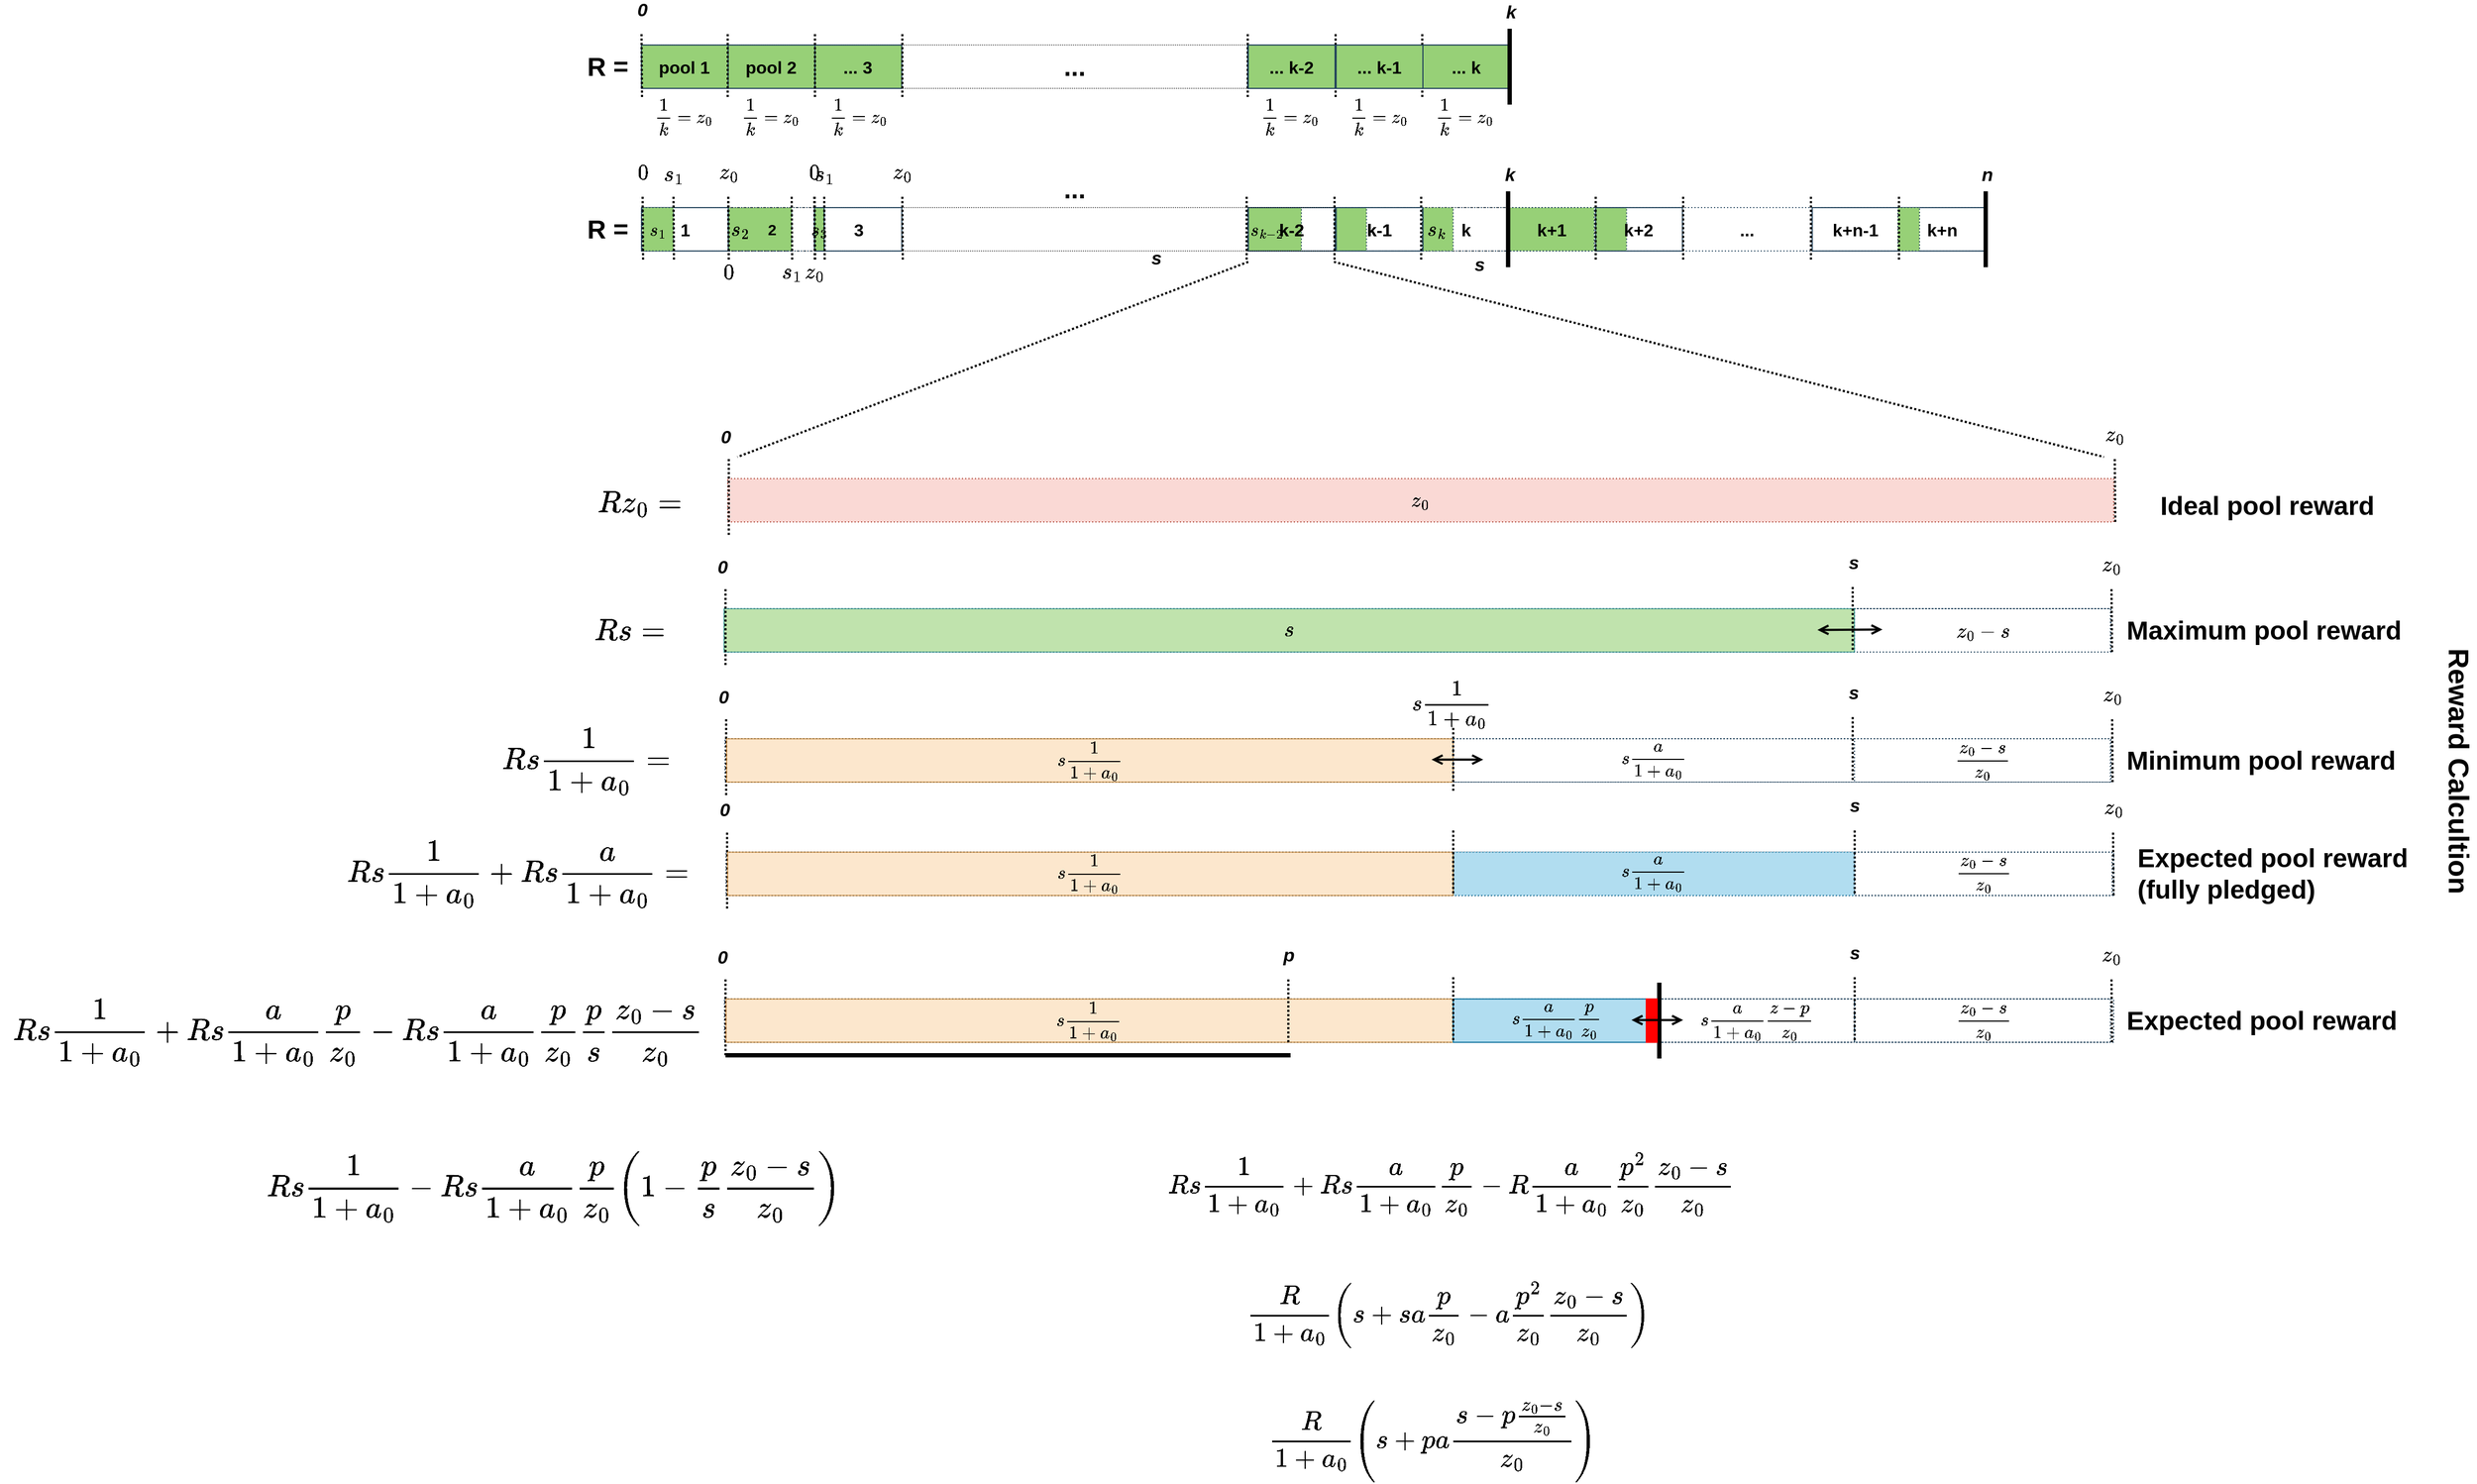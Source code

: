 <mxfile version="14.0.1" type="device"><diagram id="6a731a19-8d31-9384-78a2-239565b7b9f0" name="Page-1"><mxGraphModel dx="2393" dy="-173" grid="1" gridSize="10" guides="1" tooltips="1" connect="1" arrows="1" fold="1" page="1" pageScale="1" pageWidth="1169" pageHeight="827" background="#ffffff" math="1" shadow="0"><root><mxCell id="0"/><mxCell id="1" parent="0"/><mxCell id="kcZ7wKaZ6KkHxs8Y5zYl-2168" value="&lt;span style=&quot;font-size: 16px;&quot;&gt;$$z_0-s$$&lt;/span&gt;" style="rounded=0;whiteSpace=wrap;html=1;strokeColor=#23445d;dashed=1;dashPattern=1 2;fillColor=none;fontSize=16;fontStyle=1" parent="1" vertex="1"><mxGeometry x="541" y="1401.55" width="236.57" height="40" as="geometry"/></mxCell><mxCell id="kcZ7wKaZ6KkHxs8Y5zYl-2172" value="" style="rounded=0;whiteSpace=wrap;html=1;strokeColor=#23445d;dashed=1;dashPattern=1 2;fillColor=none;fontSize=16;fontStyle=1" parent="1" vertex="1"><mxGeometry x="-499.57" y="1626.12" width="1278" height="40" as="geometry"/></mxCell><mxCell id="kcZ7wKaZ6KkHxs8Y5zYl-2189" value="&lt;span style=&quot;font-size: 14px&quot;&gt;$$s\frac{a}{1+a_0}$$&lt;/span&gt;" style="rounded=0;whiteSpace=wrap;html=1;strokeColor=#10739e;dashed=1;dashPattern=1 2;fillColor=#b1ddf0;fontSize=13;fontStyle=1;align=center;" parent="1" vertex="1"><mxGeometry x="171" y="1626.12" width="370" height="40" as="geometry"/></mxCell><mxCell id="kcZ7wKaZ6KkHxs8Y5zYl-2133" value="" style="rounded=0;whiteSpace=wrap;html=1;strokeColor=#23445d;dashed=1;dashPattern=1 2;fillColor=none;fontSize=16;fontStyle=1" parent="1" vertex="1"><mxGeometry x="-501" y="1761.55" width="1278" height="40" as="geometry"/></mxCell><mxCell id="kcZ7wKaZ6KkHxs8Y5zYl-2171" value="$$s\frac{a}{1+a_0}\frac{z-p}{z_0}$$" style="rounded=0;whiteSpace=wrap;html=1;strokeColor=#23445d;dashed=1;dashPattern=1 2;fontSize=14;fontStyle=1;align=center;fillColor=none;" parent="1" vertex="1"><mxGeometry x="361" y="1761.55" width="180" height="40" as="geometry"/></mxCell><mxCell id="kcZ7wKaZ6KkHxs8Y5zYl-2116" value="" style="rounded=0;whiteSpace=wrap;html=1;strokeColor=#23445d;dashed=1;dashPattern=1 2;fillColor=none;fontSize=16;fontStyle=1" parent="1" vertex="1"><mxGeometry x="-501" y="1401.55" width="1278" height="40" as="geometry"/></mxCell><mxCell id="kcZ7wKaZ6KkHxs8Y5zYl-1984" value="$$s_{k-2}$$" style="rounded=0;whiteSpace=wrap;html=1;strokeColor=#23445d;dashed=1;dashPattern=1 2;fontSize=14;fontStyle=1;fillColor=#97D077;align=left;" parent="1" vertex="1"><mxGeometry x="-18.46" y="1031.55" width="49.46" height="40" as="geometry"/></mxCell><mxCell id="kcZ7wKaZ6KkHxs8Y5zYl-1967" value="k-2" style="rounded=0;whiteSpace=wrap;html=1;strokeColor=#23445d;dashed=1;dashPattern=1 2;fillColor=none;fontSize=16;fontStyle=1" parent="1" vertex="1"><mxGeometry x="-18.46" y="1031.55" width="80" height="40" as="geometry"/></mxCell><mxCell id="kcZ7wKaZ6KkHxs8Y5zYl-2017" value="k-2" style="rounded=0;whiteSpace=wrap;html=1;strokeColor=#23445d;fillColor=none;fontSize=16;fontStyle=1" parent="1" vertex="1"><mxGeometry x="-17.87" y="1031.55" width="80" height="40" as="geometry"/></mxCell><mxCell id="kcZ7wKaZ6KkHxs8Y5zYl-2127" value="" style="rounded=0;whiteSpace=wrap;html=1;strokeColor=#23445d;dashed=1;dashPattern=1 2;fillColor=none;fontSize=16;fontStyle=1" parent="1" vertex="1"><mxGeometry x="-500.43" y="1521.55" width="1278" height="40" as="geometry"/></mxCell><mxCell id="kcZ7wKaZ6KkHxs8Y5zYl-2075" value="$$z_0$$" style="rounded=0;whiteSpace=wrap;html=1;strokeColor=#ae4132;dashed=1;dashPattern=1 2;fillColor=#fad9d5;fontSize=16;fontStyle=1" parent="1" vertex="1"><mxGeometry x="-498" y="1281.55" width="1278" height="40" as="geometry"/></mxCell><mxCell id="kcZ7wKaZ6KkHxs8Y5zYl-1972" value="k+n-1" style="rounded=0;whiteSpace=wrap;html=1;strokeColor=#23445d;fillColor=none;fontSize=16;fontStyle=1" parent="1" vertex="1"><mxGeometry x="502" y="1031.55" width="80" height="40" as="geometry"/></mxCell><mxCell id="kcZ7wKaZ6KkHxs8Y5zYl-1979" value="$$s_2$$" style="rounded=0;whiteSpace=wrap;html=1;strokeColor=#23445d;dashed=1;dashPattern=1 2;fontSize=16;fontStyle=1;fillColor=#97D077;align=left;" parent="1" vertex="1"><mxGeometry x="-497.46" y="1031.55" width="58.46" height="40" as="geometry"/></mxCell><mxCell id="kcZ7wKaZ6KkHxs8Y5zYl-1960" value="..." style="rounded=0;whiteSpace=wrap;html=1;fontSize=24;fontStyle=1;opacity=60;dashed=1;dashPattern=1 1;fillColor=none;labelPosition=center;verticalLabelPosition=top;align=center;verticalAlign=bottom;" parent="1" vertex="1"><mxGeometry x="-577.55" y="1031.55" width="800" height="40" as="geometry"/></mxCell><mxCell id="kcZ7wKaZ6KkHxs8Y5zYl-2033" value="" style="endArrow=none;html=1;fontSize=17;strokeWidth=2;dashed=1;dashPattern=1 1;endFill=0;" parent="1" edge="1"><mxGeometry width="50" height="50" relative="1" as="geometry"><mxPoint x="-439" y="1021.55" as="sourcePoint"/><mxPoint x="-438.54" y="1081.55" as="targetPoint"/></mxGeometry></mxCell><mxCell id="kcZ7wKaZ6KkHxs8Y5zYl-2034" value="$$s_1$$" style="edgeLabel;html=1;align=center;verticalAlign=middle;resizable=0;points=[];fontSize=17;fontColor=#000000;labelBackgroundColor=none;fontStyle=3" parent="kcZ7wKaZ6KkHxs8Y5zYl-2033" vertex="1" connectable="0"><mxGeometry x="-0.629" y="-3" relative="1" as="geometry"><mxPoint x="2.92" y="58.98" as="offset"/></mxGeometry></mxCell><mxCell id="kcZ7wKaZ6KkHxs8Y5zYl-1963" value="2" style="rounded=0;whiteSpace=wrap;html=1;strokeColor=#23445d;dashed=1;dashPattern=1 2;fillColor=none;fontSize=14;fontStyle=1" parent="1" vertex="1"><mxGeometry x="-497.46" y="1031.55" width="80" height="40" as="geometry"/></mxCell><mxCell id="kcZ7wKaZ6KkHxs8Y5zYl-1988" value="" style="rounded=0;whiteSpace=wrap;html=1;strokeColor=#23445d;dashed=1;dashPattern=1 2;fontSize=16;fontStyle=1;fillColor=#97D077;" parent="1" vertex="1"><mxGeometry x="302.36" y="1031.55" width="28.46" height="40" as="geometry"/></mxCell><mxCell id="kcZ7wKaZ6KkHxs8Y5zYl-1987" value="" style="rounded=0;whiteSpace=wrap;html=1;strokeColor=#23445d;dashed=1;dashPattern=1 2;fontSize=16;fontStyle=1;fillColor=#97D077;align=left;" parent="1" vertex="1"><mxGeometry x="222.36" y="1031.55" width="78.64" height="40" as="geometry"/></mxCell><mxCell id="kcZ7wKaZ6KkHxs8Y5zYl-1969" value="..." style="rounded=0;whiteSpace=wrap;html=1;strokeColor=#23445d;dashed=1;dashPattern=1 2;fillColor=none;fontSize=16;fontStyle=1" parent="1" vertex="1"><mxGeometry x="222.54" y="1031.55" width="438.46" height="40" as="geometry"/></mxCell><mxCell id="kcZ7wKaZ6KkHxs8Y5zYl-1968" value="k+1" style="rounded=0;whiteSpace=wrap;html=1;strokeColor=#23445d;dashed=1;dashPattern=1 2;fillColor=none;fontSize=16;fontStyle=1" parent="1" vertex="1"><mxGeometry x="222.36" y="1031.55" width="80" height="40" as="geometry"/></mxCell><mxCell id="kcZ7wKaZ6KkHxs8Y5zYl-1813" value="Reward Calcultion" style="text;strokeColor=none;fillColor=none;align=center;verticalAlign=middle;whiteSpace=wrap;rounded=0;fontSize=26;opacity=30;fontStyle=1;rotation=90;direction=east;" parent="1" vertex="1"><mxGeometry x="890" y="1541.55" width="417" height="20" as="geometry"/></mxCell><mxCell id="kcZ7wKaZ6KkHxs8Y5zYl-1943" value="..." style="rounded=0;whiteSpace=wrap;html=1;fontSize=24;fontStyle=1;opacity=60;dashed=1;dashPattern=1 1;fillColor=none;" parent="1" vertex="1"><mxGeometry x="-577.64" y="881.55" width="800" height="40" as="geometry"/></mxCell><mxCell id="kcZ7wKaZ6KkHxs8Y5zYl-1944" value="R =" style="text;html=1;strokeColor=none;fillColor=none;align=center;verticalAlign=middle;whiteSpace=wrap;rounded=0;fontSize=24;opacity=30;fontStyle=1" parent="1" vertex="1"><mxGeometry x="-639.09" y="891.55" width="61.45" height="20" as="geometry"/></mxCell><mxCell id="kcZ7wKaZ6KkHxs8Y5zYl-1949" value="pool 1" style="rounded=0;whiteSpace=wrap;html=1;strokeColor=#23445d;fontSize=16;fontStyle=1;fillColor=#97D077;" parent="1" vertex="1"><mxGeometry x="-577.55" y="881.55" width="80" height="40" as="geometry"/></mxCell><mxCell id="kcZ7wKaZ6KkHxs8Y5zYl-1950" value="pool 2" style="rounded=0;whiteSpace=wrap;html=1;strokeColor=#23445d;fontSize=16;fontStyle=1;fillColor=#97D077;" parent="1" vertex="1"><mxGeometry x="-497.55" y="881.55" width="80" height="40" as="geometry"/></mxCell><mxCell id="kcZ7wKaZ6KkHxs8Y5zYl-1951" value="... 3" style="rounded=0;whiteSpace=wrap;html=1;strokeColor=#23445d;fontSize=16;fontStyle=1;fillColor=#97D077;" parent="1" vertex="1"><mxGeometry x="-417.55" y="881.55" width="80" height="40" as="geometry"/></mxCell><mxCell id="kcZ7wKaZ6KkHxs8Y5zYl-1952" value="... k" style="rounded=0;whiteSpace=wrap;html=1;strokeColor=#23445d;fontSize=16;fontStyle=1;fillColor=#97D077;" parent="1" vertex="1"><mxGeometry x="142.45" y="881.55" width="80" height="40" as="geometry"/></mxCell><mxCell id="kcZ7wKaZ6KkHxs8Y5zYl-1953" value="... k-1" style="rounded=0;whiteSpace=wrap;html=1;strokeColor=#23445d;fontSize=16;fontStyle=1;fillColor=#97D077;" parent="1" vertex="1"><mxGeometry x="62.45" y="881.55" width="80" height="40" as="geometry"/></mxCell><mxCell id="kcZ7wKaZ6KkHxs8Y5zYl-1954" value="... k-2" style="rounded=0;whiteSpace=wrap;html=1;strokeColor=#23445d;fontSize=16;fontStyle=1;fillColor=#97D077;" parent="1" vertex="1"><mxGeometry x="-18.55" y="881.55" width="80" height="40" as="geometry"/></mxCell><mxCell id="kcZ7wKaZ6KkHxs8Y5zYl-1961" value="R =" style="text;html=1;strokeColor=none;fillColor=none;align=center;verticalAlign=middle;whiteSpace=wrap;rounded=0;fontSize=24;opacity=30;fontStyle=1" parent="1" vertex="1"><mxGeometry x="-639" y="1041.55" width="61.45" height="20" as="geometry"/></mxCell><mxCell id="kcZ7wKaZ6KkHxs8Y5zYl-1962" value="1" style="rounded=0;whiteSpace=wrap;html=1;strokeColor=#23445d;fillColor=none;fontSize=16;fontStyle=1" parent="1" vertex="1"><mxGeometry x="-577.46" y="1031.55" width="80" height="40" as="geometry"/></mxCell><mxCell id="kcZ7wKaZ6KkHxs8Y5zYl-1964" value="3" style="rounded=0;whiteSpace=wrap;html=1;strokeColor=#23445d;fillColor=none;fontSize=16;fontStyle=1" parent="1" vertex="1"><mxGeometry x="-417.46" y="1031.55" width="80" height="40" as="geometry"/></mxCell><mxCell id="kcZ7wKaZ6KkHxs8Y5zYl-1965" value="k" style="rounded=0;whiteSpace=wrap;html=1;strokeColor=#23445d;dashed=1;dashPattern=1 2;fillColor=none;fontSize=16;fontStyle=1" parent="1" vertex="1"><mxGeometry x="142.54" y="1031.55" width="80" height="40" as="geometry"/></mxCell><mxCell id="kcZ7wKaZ6KkHxs8Y5zYl-1966" value="k-1" style="rounded=0;whiteSpace=wrap;html=1;strokeColor=#23445d;dashed=1;dashPattern=1 2;fillColor=none;fontSize=16;fontStyle=1" parent="1" vertex="1"><mxGeometry x="62.54" y="1031.55" width="80" height="40" as="geometry"/></mxCell><mxCell id="kcZ7wKaZ6KkHxs8Y5zYl-1970" value="k+2" style="rounded=0;whiteSpace=wrap;html=1;strokeColor=#23445d;fillColor=none;fontSize=16;fontStyle=1" parent="1" vertex="1"><mxGeometry x="302.36" y="1031.55" width="80" height="40" as="geometry"/></mxCell><mxCell id="kcZ7wKaZ6KkHxs8Y5zYl-1971" value="k+n" style="rounded=0;whiteSpace=wrap;html=1;strokeColor=#23445d;fillColor=none;fontSize=16;fontStyle=1" parent="1" vertex="1"><mxGeometry x="582" y="1031.55" width="80" height="40" as="geometry"/></mxCell><mxCell id="kcZ7wKaZ6KkHxs8Y5zYl-1973" value="$$\frac{1}{k}= z_0$$" style="text;html=1;strokeColor=none;fillColor=none;align=center;verticalAlign=middle;whiteSpace=wrap;rounded=0;dashed=1;dashPattern=1 2;labelBackgroundColor=none;fontFamily=Times New Roman;fontSize=16;fontColor=#000000;opacity=60;fontStyle=1" parent="1" vertex="1"><mxGeometry x="-578" y="931.55" width="80" height="30" as="geometry"/></mxCell><mxCell id="kcZ7wKaZ6KkHxs8Y5zYl-1974" value="$$\frac{1}{k}= z_0$$" style="text;html=1;strokeColor=none;fillColor=none;align=center;verticalAlign=middle;whiteSpace=wrap;rounded=0;dashed=1;dashPattern=1 2;labelBackgroundColor=none;fontFamily=Times New Roman;fontSize=16;fontColor=#000000;opacity=60;fontStyle=1" parent="1" vertex="1"><mxGeometry x="-498" y="931.55" width="80" height="30" as="geometry"/></mxCell><mxCell id="kcZ7wKaZ6KkHxs8Y5zYl-1975" value="$$\frac{1}{k}= z_0$$" style="text;html=1;strokeColor=none;fillColor=none;align=center;verticalAlign=middle;whiteSpace=wrap;rounded=0;dashed=1;dashPattern=1 2;labelBackgroundColor=none;fontFamily=Times New Roman;fontSize=16;fontColor=#000000;opacity=60;fontStyle=1" parent="1" vertex="1"><mxGeometry x="-417" y="931.55" width="80" height="30" as="geometry"/></mxCell><mxCell id="kcZ7wKaZ6KkHxs8Y5zYl-1976" value="$$\frac{1}{k}= z_0$$" style="text;html=1;strokeColor=none;fillColor=none;align=center;verticalAlign=middle;whiteSpace=wrap;rounded=0;dashed=1;dashPattern=1 2;labelBackgroundColor=none;fontFamily=Times New Roman;fontSize=16;fontColor=#000000;opacity=60;fontStyle=1" parent="1" vertex="1"><mxGeometry x="142.36" y="931.55" width="80" height="30" as="geometry"/></mxCell><mxCell id="kcZ7wKaZ6KkHxs8Y5zYl-1977" value="$$\frac{1}{k}= z_0$$" style="text;html=1;strokeColor=none;fillColor=none;align=center;verticalAlign=middle;whiteSpace=wrap;rounded=0;dashed=1;dashPattern=1 2;labelBackgroundColor=none;fontFamily=Times New Roman;fontSize=16;fontColor=#000000;opacity=60;fontStyle=1" parent="1" vertex="1"><mxGeometry x="62.54" y="931.55" width="80" height="30" as="geometry"/></mxCell><mxCell id="kcZ7wKaZ6KkHxs8Y5zYl-1978" value="$$\frac{1}{k}= z_0$$" style="text;html=1;strokeColor=none;fillColor=none;align=center;verticalAlign=middle;whiteSpace=wrap;rounded=0;dashed=1;dashPattern=1 2;labelBackgroundColor=none;fontFamily=Times New Roman;fontSize=16;fontColor=#000000;opacity=60;fontStyle=1" parent="1" vertex="1"><mxGeometry x="-18.55" y="931.55" width="80" height="30" as="geometry"/></mxCell><mxCell id="kcZ7wKaZ6KkHxs8Y5zYl-1980" value="$$s_1$$" style="rounded=0;whiteSpace=wrap;html=1;strokeColor=#23445d;dashed=1;dashPattern=1 2;fontSize=14;fontStyle=1;fillColor=#97D077;" parent="1" vertex="1"><mxGeometry x="-576.46" y="1031.55" width="28.46" height="40" as="geometry"/></mxCell><mxCell id="kcZ7wKaZ6KkHxs8Y5zYl-1982" value="$$s_3$$" style="rounded=0;whiteSpace=wrap;html=1;strokeColor=#23445d;fontSize=14;fontStyle=1;fillColor=#97D077;" parent="1" vertex="1"><mxGeometry x="-418" y="1031.55" width="9" height="40" as="geometry"/></mxCell><mxCell id="kcZ7wKaZ6KkHxs8Y5zYl-1983" value="" style="rounded=0;whiteSpace=wrap;html=1;strokeColor=#23445d;dashed=1;dashPattern=1 2;fontSize=16;fontStyle=1;fillColor=#97D077;" parent="1" vertex="1"><mxGeometry x="581" y="1031.55" width="20" height="40" as="geometry"/></mxCell><mxCell id="kcZ7wKaZ6KkHxs8Y5zYl-1985" value="" style="rounded=0;whiteSpace=wrap;html=1;strokeColor=#23445d;dashed=1;dashPattern=1 2;fontSize=16;fontStyle=1;fillColor=#97D077;" parent="1" vertex="1"><mxGeometry x="62.54" y="1031.55" width="28.46" height="40" as="geometry"/></mxCell><mxCell id="kcZ7wKaZ6KkHxs8Y5zYl-1986" value="$$s_k$$" style="rounded=0;whiteSpace=wrap;html=1;strokeColor=#23445d;dashed=1;dashPattern=1 2;fontSize=16;fontStyle=1;fillColor=#97D077;" parent="1" vertex="1"><mxGeometry x="142.45" y="1031.55" width="28.46" height="40" as="geometry"/></mxCell><mxCell id="kcZ7wKaZ6KkHxs8Y5zYl-1993" value="" style="endArrow=none;html=1;fontSize=17;strokeWidth=2;dashed=1;dashPattern=1 1;endFill=0;" parent="1" edge="1"><mxGeometry width="50" height="50" relative="1" as="geometry"><mxPoint x="-417.55" y="871.55" as="sourcePoint"/><mxPoint x="-417.55" y="931.55" as="targetPoint"/></mxGeometry></mxCell><mxCell id="kcZ7wKaZ6KkHxs8Y5zYl-1995" value="" style="endArrow=none;html=1;fontSize=17;strokeWidth=2;dashed=1;dashPattern=1 1;endFill=0;" parent="1" edge="1"><mxGeometry width="50" height="50" relative="1" as="geometry"><mxPoint x="-337.0" y="871.55" as="sourcePoint"/><mxPoint x="-337.0" y="931.55" as="targetPoint"/></mxGeometry></mxCell><mxCell id="kcZ7wKaZ6KkHxs8Y5zYl-1996" value="" style="endArrow=none;html=1;fontSize=17;strokeWidth=2;dashed=1;dashPattern=1 1;endFill=0;" parent="1" edge="1"><mxGeometry width="50" height="50" relative="1" as="geometry"><mxPoint x="-18.46" y="871.55" as="sourcePoint"/><mxPoint x="-18.46" y="931.55" as="targetPoint"/></mxGeometry></mxCell><mxCell id="kcZ7wKaZ6KkHxs8Y5zYl-1997" value="" style="endArrow=none;html=1;fontSize=17;strokeWidth=2;dashed=1;dashPattern=1 1;endFill=0;" parent="1" edge="1"><mxGeometry width="50" height="50" relative="1" as="geometry"><mxPoint x="222.54" y="871.55" as="sourcePoint"/><mxPoint x="222.54" y="931.55" as="targetPoint"/></mxGeometry></mxCell><mxCell id="kcZ7wKaZ6KkHxs8Y5zYl-1998" value="" style="endArrow=none;html=1;fontSize=17;strokeWidth=2;dashed=1;dashPattern=1 1;endFill=0;" parent="1" edge="1"><mxGeometry width="50" height="50" relative="1" as="geometry"><mxPoint x="62.54" y="871.55" as="sourcePoint"/><mxPoint x="62.54" y="931.55" as="targetPoint"/></mxGeometry></mxCell><mxCell id="kcZ7wKaZ6KkHxs8Y5zYl-1999" value="" style="endArrow=none;html=1;fontSize=17;strokeWidth=2;dashed=1;dashPattern=1 1;endFill=0;" parent="1" edge="1"><mxGeometry width="50" height="50" relative="1" as="geometry"><mxPoint x="142.45" y="871.55" as="sourcePoint"/><mxPoint x="142.45" y="931.55" as="targetPoint"/></mxGeometry></mxCell><mxCell id="kcZ7wKaZ6KkHxs8Y5zYl-2004" value="" style="endArrow=none;html=1;fontSize=17;strokeWidth=2;dashed=1;dashPattern=1 1;endFill=0;" parent="1" edge="1"><mxGeometry width="50" height="50" relative="1" as="geometry"><mxPoint x="-19.46" y="1021.55" as="sourcePoint"/><mxPoint x="-19.46" y="1081.55" as="targetPoint"/></mxGeometry></mxCell><mxCell id="kcZ7wKaZ6KkHxs8Y5zYl-2005" value="" style="endArrow=none;html=1;fontSize=17;strokeWidth=2;dashed=1;dashPattern=1 1;endFill=0;" parent="1" edge="1"><mxGeometry width="50" height="50" relative="1" as="geometry"><mxPoint x="221.54" y="1021.55" as="sourcePoint"/><mxPoint x="221.54" y="1081.55" as="targetPoint"/></mxGeometry></mxCell><mxCell id="kcZ7wKaZ6KkHxs8Y5zYl-2006" value="" style="endArrow=none;html=1;fontSize=17;strokeWidth=2;dashed=1;dashPattern=1 1;endFill=0;" parent="1" edge="1"><mxGeometry width="50" height="50" relative="1" as="geometry"><mxPoint x="61.54" y="1021.55" as="sourcePoint"/><mxPoint x="61.54" y="1081.55" as="targetPoint"/></mxGeometry></mxCell><mxCell id="kcZ7wKaZ6KkHxs8Y5zYl-2007" value="" style="endArrow=none;html=1;fontSize=17;strokeWidth=2;dashed=1;dashPattern=1 1;endFill=0;" parent="1" edge="1"><mxGeometry width="50" height="50" relative="1" as="geometry"><mxPoint x="141.45" y="1021.55" as="sourcePoint"/><mxPoint x="141.45" y="1081.55" as="targetPoint"/></mxGeometry></mxCell><mxCell id="kcZ7wKaZ6KkHxs8Y5zYl-2009" value="" style="endArrow=none;html=1;fontSize=17;strokeWidth=2;dashed=1;dashPattern=1 1;endFill=0;" parent="1" edge="1"><mxGeometry width="50" height="50" relative="1" as="geometry"><mxPoint x="302.36" y="1021.55" as="sourcePoint"/><mxPoint x="302.36" y="1081.55" as="targetPoint"/></mxGeometry></mxCell><mxCell id="kcZ7wKaZ6KkHxs8Y5zYl-2010" value="" style="endArrow=none;html=1;fontSize=17;strokeWidth=2;dashed=1;dashPattern=1 1;endFill=0;" parent="1" edge="1"><mxGeometry width="50" height="50" relative="1" as="geometry"><mxPoint x="383" y="1021.55" as="sourcePoint"/><mxPoint x="383" y="1081.55" as="targetPoint"/></mxGeometry></mxCell><mxCell id="kcZ7wKaZ6KkHxs8Y5zYl-2011" value="" style="endArrow=none;html=1;fontSize=17;strokeWidth=2;dashed=1;dashPattern=1 1;endFill=0;" parent="1" edge="1"><mxGeometry width="50" height="50" relative="1" as="geometry"><mxPoint x="500.82" y="1021.55" as="sourcePoint"/><mxPoint x="500.82" y="1081.55" as="targetPoint"/></mxGeometry></mxCell><mxCell id="kcZ7wKaZ6KkHxs8Y5zYl-2012" value="" style="endArrow=none;html=1;fontSize=17;strokeWidth=2;dashed=1;dashPattern=1 1;endFill=0;" parent="1" edge="1"><mxGeometry width="50" height="50" relative="1" as="geometry"><mxPoint x="582" y="1021.55" as="sourcePoint"/><mxPoint x="582" y="1081.55" as="targetPoint"/></mxGeometry></mxCell><mxCell id="kcZ7wKaZ6KkHxs8Y5zYl-2013" value="" style="endArrow=none;html=1;fontSize=17;strokeWidth=2;dashed=1;dashPattern=1 1;endFill=0;" parent="1" edge="1"><mxGeometry width="50" height="50" relative="1" as="geometry"><mxPoint x="662" y="1021.55" as="sourcePoint"/><mxPoint x="662" y="1081.55" as="targetPoint"/></mxGeometry></mxCell><mxCell id="kcZ7wKaZ6KkHxs8Y5zYl-2014" value="... k-2" style="rounded=0;whiteSpace=wrap;html=1;strokeColor=#23445d;fontSize=16;fontStyle=1;fillColor=#97D077;" parent="1" vertex="1"><mxGeometry x="-17.96" y="881.55" width="80" height="40" as="geometry"/></mxCell><mxCell id="kcZ7wKaZ6KkHxs8Y5zYl-2015" value="... k-1" style="rounded=0;whiteSpace=wrap;html=1;strokeColor=#23445d;fontSize=16;fontStyle=1;fillColor=#97D077;" parent="1" vertex="1"><mxGeometry x="63.04" y="881.55" width="80" height="40" as="geometry"/></mxCell><mxCell id="kcZ7wKaZ6KkHxs8Y5zYl-2016" value="... k" style="rounded=0;whiteSpace=wrap;html=1;strokeColor=#23445d;fontSize=16;fontStyle=1;fillColor=#97D077;" parent="1" vertex="1"><mxGeometry x="143.04" y="881.55" width="80" height="40" as="geometry"/></mxCell><mxCell id="kcZ7wKaZ6KkHxs8Y5zYl-2018" value="k-1" style="rounded=0;whiteSpace=wrap;html=1;strokeColor=#23445d;fillColor=none;fontSize=16;fontStyle=1" parent="1" vertex="1"><mxGeometry x="63.13" y="1031.55" width="80" height="40" as="geometry"/></mxCell><mxCell id="kcZ7wKaZ6KkHxs8Y5zYl-2020" value="" style="endArrow=none;html=1;fontSize=17;strokeWidth=2;dashed=1;dashPattern=1 1;endFill=0;" parent="1" edge="1"><mxGeometry width="50" height="50" relative="1" as="geometry"><mxPoint x="-577.46" y="871.55" as="sourcePoint"/><mxPoint x="-577" y="931.55" as="targetPoint"/></mxGeometry></mxCell><mxCell id="kcZ7wKaZ6KkHxs8Y5zYl-2021" value="0" style="edgeLabel;html=1;align=center;verticalAlign=middle;resizable=0;points=[];fontSize=17;fontColor=#000000;labelBackgroundColor=none;fontStyle=3" parent="kcZ7wKaZ6KkHxs8Y5zYl-2020" vertex="1" connectable="0"><mxGeometry x="-0.629" y="-3" relative="1" as="geometry"><mxPoint x="3" y="-33" as="offset"/></mxGeometry></mxCell><mxCell id="kcZ7wKaZ6KkHxs8Y5zYl-2027" value="" style="endArrow=none;html=1;fontSize=17;strokeWidth=2;dashed=1;dashPattern=1 1;endFill=0;" parent="1" edge="1"><mxGeometry width="50" height="50" relative="1" as="geometry"><mxPoint x="-497.46" y="1021.55" as="sourcePoint"/><mxPoint x="-497" y="1081.55" as="targetPoint"/></mxGeometry></mxCell><mxCell id="kcZ7wKaZ6KkHxs8Y5zYl-2028" value="$$0$$" style="edgeLabel;html=1;align=center;verticalAlign=middle;resizable=0;points=[];fontSize=17;fontColor=#000000;labelBackgroundColor=none;fontStyle=3" parent="kcZ7wKaZ6KkHxs8Y5zYl-2027" vertex="1" connectable="0"><mxGeometry x="-0.629" y="-3" relative="1" as="geometry"><mxPoint x="2.92" y="58.98" as="offset"/></mxGeometry></mxCell><mxCell id="kcZ7wKaZ6KkHxs8Y5zYl-2029" value="" style="endArrow=none;html=1;fontSize=17;strokeWidth=2;dashed=1;dashPattern=1 1;endFill=0;" parent="1" edge="1"><mxGeometry width="50" height="50" relative="1" as="geometry"><mxPoint x="-576.46" y="1021.55" as="sourcePoint"/><mxPoint x="-576" y="1081.55" as="targetPoint"/></mxGeometry></mxCell><mxCell id="kcZ7wKaZ6KkHxs8Y5zYl-2030" value="$$0$$" style="edgeLabel;html=1;align=center;verticalAlign=middle;resizable=0;points=[];fontSize=17;fontColor=#000000;labelBackgroundColor=none;fontStyle=3" parent="kcZ7wKaZ6KkHxs8Y5zYl-2029" vertex="1" connectable="0"><mxGeometry x="-0.629" y="-3" relative="1" as="geometry"><mxPoint x="3" y="-33" as="offset"/></mxGeometry></mxCell><mxCell id="kcZ7wKaZ6KkHxs8Y5zYl-2031" value="" style="endArrow=none;html=1;fontSize=17;strokeWidth=2;dashed=1;dashPattern=1 1;endFill=0;" parent="1" edge="1"><mxGeometry width="50" height="50" relative="1" as="geometry"><mxPoint x="-548" y="1021.55" as="sourcePoint"/><mxPoint x="-547.54" y="1081.55" as="targetPoint"/></mxGeometry></mxCell><mxCell id="kcZ7wKaZ6KkHxs8Y5zYl-2032" value="$$s_1$$" style="edgeLabel;html=1;align=center;verticalAlign=middle;resizable=0;points=[];fontSize=17;fontColor=#000000;labelBackgroundColor=none;fontStyle=3" parent="kcZ7wKaZ6KkHxs8Y5zYl-2031" vertex="1" connectable="0"><mxGeometry x="-0.629" y="-3" relative="1" as="geometry"><mxPoint x="2.92" y="-31.06" as="offset"/></mxGeometry></mxCell><mxCell id="kcZ7wKaZ6KkHxs8Y5zYl-2037" value="" style="endArrow=none;html=1;fontSize=17;strokeWidth=2;dashed=1;dashPattern=1 1;endFill=0;" parent="1" edge="1"><mxGeometry width="50" height="50" relative="1" as="geometry"><mxPoint x="-417.83" y="1021.55" as="sourcePoint"/><mxPoint x="-417.37" y="1081.55" as="targetPoint"/></mxGeometry></mxCell><mxCell id="kcZ7wKaZ6KkHxs8Y5zYl-2038" value="$$z_0$$" style="edgeLabel;html=1;align=center;verticalAlign=middle;resizable=0;points=[];fontSize=17;fontColor=#000000;labelBackgroundColor=none;fontStyle=3" parent="kcZ7wKaZ6KkHxs8Y5zYl-2037" vertex="1" connectable="0"><mxGeometry x="-0.629" y="-3" relative="1" as="geometry"><mxPoint x="2.92" y="58.98" as="offset"/></mxGeometry></mxCell><mxCell id="kcZ7wKaZ6KkHxs8Y5zYl-2039" value="" style="endArrow=none;html=1;fontSize=17;strokeWidth=2;dashed=1;dashPattern=1 1;endFill=0;" parent="1" edge="1"><mxGeometry width="50" height="50" relative="1" as="geometry"><mxPoint x="-498.0" y="871.55" as="sourcePoint"/><mxPoint x="-498.0" y="931.55" as="targetPoint"/></mxGeometry></mxCell><mxCell id="kcZ7wKaZ6KkHxs8Y5zYl-2040" value="" style="endArrow=none;html=1;fontSize=17;strokeWidth=2;dashed=1;dashPattern=1 1;endFill=0;" parent="1" edge="1"><mxGeometry width="50" height="50" relative="1" as="geometry"><mxPoint x="-497.46" y="1021.55" as="sourcePoint"/><mxPoint x="-497.0" y="1081.55" as="targetPoint"/></mxGeometry></mxCell><mxCell id="kcZ7wKaZ6KkHxs8Y5zYl-2041" value="$$z_0$$" style="edgeLabel;html=1;align=center;verticalAlign=middle;resizable=0;points=[];fontSize=17;fontColor=#000000;labelBackgroundColor=none;fontStyle=3" parent="kcZ7wKaZ6KkHxs8Y5zYl-2040" vertex="1" connectable="0"><mxGeometry x="-0.629" y="-3" relative="1" as="geometry"><mxPoint x="3" y="-33" as="offset"/></mxGeometry></mxCell><mxCell id="kcZ7wKaZ6KkHxs8Y5zYl-2045" value="" style="endArrow=none;html=1;fontSize=17;strokeWidth=2;dashed=1;dashPattern=1 1;endFill=0;" parent="1" edge="1"><mxGeometry width="50" height="50" relative="1" as="geometry"><mxPoint x="-337" y="1021.55" as="sourcePoint"/><mxPoint x="-336.54" y="1081.55" as="targetPoint"/></mxGeometry></mxCell><mxCell id="kcZ7wKaZ6KkHxs8Y5zYl-2046" value="$$z_0$$" style="edgeLabel;html=1;align=center;verticalAlign=middle;resizable=0;points=[];fontSize=17;fontColor=#000000;labelBackgroundColor=none;fontStyle=3" parent="kcZ7wKaZ6KkHxs8Y5zYl-2045" vertex="1" connectable="0"><mxGeometry x="-0.629" y="-3" relative="1" as="geometry"><mxPoint x="3" y="-33" as="offset"/></mxGeometry></mxCell><mxCell id="kcZ7wKaZ6KkHxs8Y5zYl-2047" value="" style="endArrow=none;html=1;fontSize=17;strokeWidth=2;dashed=1;dashPattern=1 1;endFill=0;" parent="1" edge="1"><mxGeometry width="50" height="50" relative="1" as="geometry"><mxPoint x="-409" y="1021.55" as="sourcePoint"/><mxPoint x="-408.54" y="1081.55" as="targetPoint"/></mxGeometry></mxCell><mxCell id="kcZ7wKaZ6KkHxs8Y5zYl-2048" value="$$s_1$$" style="edgeLabel;html=1;align=center;verticalAlign=middle;resizable=0;points=[];fontSize=17;fontColor=#000000;labelBackgroundColor=none;fontStyle=3" parent="kcZ7wKaZ6KkHxs8Y5zYl-2047" vertex="1" connectable="0"><mxGeometry x="-0.629" y="-3" relative="1" as="geometry"><mxPoint x="2.92" y="-31.06" as="offset"/></mxGeometry></mxCell><mxCell id="kcZ7wKaZ6KkHxs8Y5zYl-2049" value="" style="endArrow=none;html=1;fontSize=17;strokeWidth=2;dashed=1;dashPattern=1 1;endFill=0;" parent="1" edge="1"><mxGeometry width="50" height="50" relative="1" as="geometry"><mxPoint x="-418.15" y="1021.55" as="sourcePoint"/><mxPoint x="-417.69" y="1081.55" as="targetPoint"/></mxGeometry></mxCell><mxCell id="kcZ7wKaZ6KkHxs8Y5zYl-2050" value="$$0$$" style="edgeLabel;html=1;align=center;verticalAlign=middle;resizable=0;points=[];fontSize=17;fontColor=#000000;labelBackgroundColor=none;fontStyle=3" parent="kcZ7wKaZ6KkHxs8Y5zYl-2049" vertex="1" connectable="0"><mxGeometry x="-0.629" y="-3" relative="1" as="geometry"><mxPoint x="3" y="-33" as="offset"/></mxGeometry></mxCell><mxCell id="kcZ7wKaZ6KkHxs8Y5zYl-2054" value="" style="endArrow=none;html=1;fontSize=17;strokeWidth=2;dashed=1;dashPattern=1 1;endFill=0;" parent="1" edge="1"><mxGeometry width="50" height="50" relative="1" as="geometry"><mxPoint x="-497" y="1263.55" as="sourcePoint"/><mxPoint x="-497" y="1333.55" as="targetPoint"/></mxGeometry></mxCell><mxCell id="kcZ7wKaZ6KkHxs8Y5zYl-2055" value="0" style="edgeLabel;html=1;align=center;verticalAlign=middle;resizable=0;points=[];fontSize=17;fontColor=#000000;labelBackgroundColor=none;fontStyle=3" parent="kcZ7wKaZ6KkHxs8Y5zYl-2054" vertex="1" connectable="0"><mxGeometry x="-0.629" y="-3" relative="1" as="geometry"><mxPoint y="-33" as="offset"/></mxGeometry></mxCell><mxCell id="kcZ7wKaZ6KkHxs8Y5zYl-2056" value="" style="endArrow=none;html=1;fontSize=17;strokeWidth=2;dashed=1;dashPattern=1 1;endFill=0;" parent="1" edge="1"><mxGeometry width="50" height="50" relative="1" as="geometry"><mxPoint x="781" y="1263.55" as="sourcePoint"/><mxPoint x="781.46" y="1323.55" as="targetPoint"/></mxGeometry></mxCell><mxCell id="kcZ7wKaZ6KkHxs8Y5zYl-2057" value="$$z_0$$" style="edgeLabel;html=1;align=center;verticalAlign=middle;resizable=0;points=[];fontSize=17;fontColor=#000000;labelBackgroundColor=none;fontStyle=3" parent="kcZ7wKaZ6KkHxs8Y5zYl-2056" vertex="1" connectable="0"><mxGeometry x="-0.629" y="-3" relative="1" as="geometry"><mxPoint x="3" y="-33" as="offset"/></mxGeometry></mxCell><mxCell id="kcZ7wKaZ6KkHxs8Y5zYl-2064" value="Ideal pool reward" style="text;html=1;strokeColor=none;fillColor=none;align=left;verticalAlign=middle;whiteSpace=wrap;rounded=0;fontSize=24;opacity=30;fontStyle=1" parent="1" vertex="1"><mxGeometry x="821" y="1281.55" width="269" height="50" as="geometry"/></mxCell><mxCell id="kcZ7wKaZ6KkHxs8Y5zYl-2065" value="$$s$$" style="rounded=0;whiteSpace=wrap;html=1;strokeColor=#0e8088;fontSize=17;fontStyle=1;opacity=60;fillColor=#97D077;" parent="1" vertex="1"><mxGeometry x="-501.42" y="1401.55" width="1042.42" height="40" as="geometry"/></mxCell><mxCell id="kcZ7wKaZ6KkHxs8Y5zYl-2067" value="" style="endArrow=none;html=1;fontSize=17;strokeWidth=2;dashed=1;dashPattern=1 1;endFill=0;" parent="1" edge="1"><mxGeometry width="50" height="50" relative="1" as="geometry"><mxPoint x="539.33" y="1381.55" as="sourcePoint"/><mxPoint x="539.33" y="1441.55" as="targetPoint"/></mxGeometry></mxCell><mxCell id="kcZ7wKaZ6KkHxs8Y5zYl-2068" value="s" style="edgeLabel;html=1;align=center;verticalAlign=middle;resizable=0;points=[];fontSize=17;fontColor=#000000;labelBackgroundColor=none;fontStyle=3" parent="kcZ7wKaZ6KkHxs8Y5zYl-2067" vertex="1" connectable="0"><mxGeometry x="-0.629" y="-3" relative="1" as="geometry"><mxPoint x="3" y="-33" as="offset"/></mxGeometry></mxCell><mxCell id="kcZ7wKaZ6KkHxs8Y5zYl-2090" value="Minimum pool reward" style="text;html=1;strokeColor=none;fillColor=none;align=left;verticalAlign=middle;whiteSpace=wrap;rounded=0;fontSize=24;opacity=30;fontStyle=1" parent="1" vertex="1"><mxGeometry x="790" y="1516.55" width="269" height="50" as="geometry"/></mxCell><mxCell id="kcZ7wKaZ6KkHxs8Y5zYl-2091" value="$$Rz_0=$$" style="text;html=1;strokeColor=none;fillColor=none;align=center;verticalAlign=middle;whiteSpace=wrap;rounded=0;fontSize=24;opacity=30;fontStyle=1" parent="1" vertex="1"><mxGeometry x="-610.45" y="1293.55" width="61.45" height="20" as="geometry"/></mxCell><mxCell id="kcZ7wKaZ6KkHxs8Y5zYl-2092" value="$$Rs=$$" style="text;html=1;strokeColor=none;fillColor=none;align=center;verticalAlign=middle;whiteSpace=wrap;rounded=0;fontSize=24;opacity=30;fontStyle=1" parent="1" vertex="1"><mxGeometry x="-619" y="1411.55" width="61.45" height="20" as="geometry"/></mxCell><mxCell id="kcZ7wKaZ6KkHxs8Y5zYl-2093" value="$$Rs\frac{1}{1+a_0}=$$" style="text;html=1;strokeColor=none;fillColor=none;align=center;verticalAlign=middle;whiteSpace=wrap;rounded=0;fontSize=24;opacity=30;fontStyle=1" parent="1" vertex="1"><mxGeometry x="-709.45" y="1501.55" width="161.45" height="80" as="geometry"/></mxCell><mxCell id="kcZ7wKaZ6KkHxs8Y5zYl-2109" value="" style="endArrow=open;html=1;fontSize=17;strokeWidth=2;endFill=0;startArrow=open;startFill=0;" parent="1" edge="1"><mxGeometry width="50" height="50" relative="1" as="geometry"><mxPoint x="506.82" y="1421.13" as="sourcePoint"/><mxPoint x="566.82" y="1420.72" as="targetPoint"/></mxGeometry></mxCell><mxCell id="kcZ7wKaZ6KkHxs8Y5zYl-2117" value="" style="endArrow=none;html=1;fontSize=17;strokeWidth=2;dashed=1;dashPattern=1 1;endFill=0;" parent="1" edge="1"><mxGeometry width="50" height="50" relative="1" as="geometry"><mxPoint x="-500" y="1383.55" as="sourcePoint"/><mxPoint x="-500" y="1453.55" as="targetPoint"/></mxGeometry></mxCell><mxCell id="kcZ7wKaZ6KkHxs8Y5zYl-2118" value="0" style="edgeLabel;html=1;align=center;verticalAlign=middle;resizable=0;points=[];fontSize=17;fontColor=#000000;labelBackgroundColor=none;fontStyle=3" parent="kcZ7wKaZ6KkHxs8Y5zYl-2117" vertex="1" connectable="0"><mxGeometry x="-0.629" y="-3" relative="1" as="geometry"><mxPoint y="-33" as="offset"/></mxGeometry></mxCell><mxCell id="kcZ7wKaZ6KkHxs8Y5zYl-2119" value="" style="endArrow=none;html=1;fontSize=17;strokeWidth=2;dashed=1;dashPattern=1 1;endFill=0;" parent="1" edge="1"><mxGeometry width="50" height="50" relative="1" as="geometry"><mxPoint x="778" y="1383.55" as="sourcePoint"/><mxPoint x="778.46" y="1443.55" as="targetPoint"/></mxGeometry></mxCell><mxCell id="kcZ7wKaZ6KkHxs8Y5zYl-2120" value="$$z_0$$" style="edgeLabel;html=1;align=center;verticalAlign=middle;resizable=0;points=[];fontSize=17;fontColor=#000000;labelBackgroundColor=none;fontStyle=3" parent="kcZ7wKaZ6KkHxs8Y5zYl-2119" vertex="1" connectable="0"><mxGeometry x="-0.629" y="-3" relative="1" as="geometry"><mxPoint x="3" y="-33" as="offset"/></mxGeometry></mxCell><mxCell id="kcZ7wKaZ6KkHxs8Y5zYl-2123" value="" style="endArrow=none;html=1;fontSize=17;strokeWidth=2;dashed=1;dashPattern=1 1;endFill=0;" parent="1" edge="1"><mxGeometry width="50" height="50" relative="1" as="geometry"><mxPoint x="539.33" y="1501.55" as="sourcePoint"/><mxPoint x="539.33" y="1561.55" as="targetPoint"/></mxGeometry></mxCell><mxCell id="kcZ7wKaZ6KkHxs8Y5zYl-2124" value="s" style="edgeLabel;html=1;align=center;verticalAlign=middle;resizable=0;points=[];fontSize=17;fontColor=#000000;labelBackgroundColor=none;fontStyle=3" parent="kcZ7wKaZ6KkHxs8Y5zYl-2123" vertex="1" connectable="0"><mxGeometry x="-0.629" y="-3" relative="1" as="geometry"><mxPoint x="3" y="-33" as="offset"/></mxGeometry></mxCell><mxCell id="kcZ7wKaZ6KkHxs8Y5zYl-2128" value="" style="endArrow=none;html=1;fontSize=17;strokeWidth=2;dashed=1;dashPattern=1 1;endFill=0;" parent="1" edge="1"><mxGeometry width="50" height="50" relative="1" as="geometry"><mxPoint x="-499.43" y="1503.55" as="sourcePoint"/><mxPoint x="-499.43" y="1573.55" as="targetPoint"/></mxGeometry></mxCell><mxCell id="kcZ7wKaZ6KkHxs8Y5zYl-2129" value="0" style="edgeLabel;html=1;align=center;verticalAlign=middle;resizable=0;points=[];fontSize=17;fontColor=#000000;labelBackgroundColor=none;fontStyle=3" parent="kcZ7wKaZ6KkHxs8Y5zYl-2128" vertex="1" connectable="0"><mxGeometry x="-0.629" y="-3" relative="1" as="geometry"><mxPoint y="-33" as="offset"/></mxGeometry></mxCell><mxCell id="kcZ7wKaZ6KkHxs8Y5zYl-2130" value="" style="endArrow=none;html=1;fontSize=17;strokeWidth=2;dashed=1;dashPattern=1 1;endFill=0;" parent="1" edge="1"><mxGeometry width="50" height="50" relative="1" as="geometry"><mxPoint x="778.57" y="1503.55" as="sourcePoint"/><mxPoint x="779.03" y="1563.55" as="targetPoint"/></mxGeometry></mxCell><mxCell id="kcZ7wKaZ6KkHxs8Y5zYl-2131" value="$$z_0$$" style="edgeLabel;html=1;align=center;verticalAlign=middle;resizable=0;points=[];fontSize=17;fontColor=#000000;labelBackgroundColor=none;fontStyle=3" parent="kcZ7wKaZ6KkHxs8Y5zYl-2130" vertex="1" connectable="0"><mxGeometry x="-0.629" y="-3" relative="1" as="geometry"><mxPoint x="3" y="-33" as="offset"/></mxGeometry></mxCell><mxCell id="kcZ7wKaZ6KkHxs8Y5zYl-2132" value="$$s\frac{1}{1+a_0}$$" style="rounded=0;whiteSpace=wrap;html=1;strokeColor=#b46504;fontSize=14;fontStyle=1;opacity=60;fillColor=#fad7ac;" parent="1" vertex="1"><mxGeometry x="-499" y="1521.55" width="670" height="40" as="geometry"/></mxCell><mxCell id="kcZ7wKaZ6KkHxs8Y5zYl-2134" value="" style="endArrow=none;html=1;fontSize=17;strokeWidth=2;dashed=1;dashPattern=1 1;endFill=0;" parent="1" edge="1"><mxGeometry width="50" height="50" relative="1" as="geometry"><mxPoint x="541.17" y="1741.55" as="sourcePoint"/><mxPoint x="541.17" y="1801.55" as="targetPoint"/></mxGeometry></mxCell><mxCell id="kcZ7wKaZ6KkHxs8Y5zYl-2135" value="s" style="edgeLabel;html=1;align=center;verticalAlign=middle;resizable=0;points=[];fontSize=17;fontColor=#000000;labelBackgroundColor=none;fontStyle=3" parent="kcZ7wKaZ6KkHxs8Y5zYl-2134" vertex="1" connectable="0"><mxGeometry x="-0.629" y="-3" relative="1" as="geometry"><mxPoint x="3" y="-33" as="offset"/></mxGeometry></mxCell><mxCell id="kcZ7wKaZ6KkHxs8Y5zYl-2138" value="" style="endArrow=none;html=1;fontSize=17;strokeWidth=2;dashed=1;dashPattern=1 1;endFill=0;" parent="1" edge="1"><mxGeometry width="50" height="50" relative="1" as="geometry"><mxPoint x="-500" y="1743.55" as="sourcePoint"/><mxPoint x="-500" y="1813.55" as="targetPoint"/></mxGeometry></mxCell><mxCell id="kcZ7wKaZ6KkHxs8Y5zYl-2139" value="0" style="edgeLabel;html=1;align=center;verticalAlign=middle;resizable=0;points=[];fontSize=17;fontColor=#000000;labelBackgroundColor=none;fontStyle=3" parent="kcZ7wKaZ6KkHxs8Y5zYl-2138" vertex="1" connectable="0"><mxGeometry x="-0.629" y="-3" relative="1" as="geometry"><mxPoint y="-33" as="offset"/></mxGeometry></mxCell><mxCell id="kcZ7wKaZ6KkHxs8Y5zYl-2140" value="" style="endArrow=none;html=1;fontSize=17;strokeWidth=2;dashed=1;dashPattern=1 1;endFill=0;" parent="1" edge="1"><mxGeometry width="50" height="50" relative="1" as="geometry"><mxPoint x="778.0" y="1743.55" as="sourcePoint"/><mxPoint x="778.46" y="1803.55" as="targetPoint"/></mxGeometry></mxCell><mxCell id="kcZ7wKaZ6KkHxs8Y5zYl-2141" value="$$z_0$$" style="edgeLabel;html=1;align=center;verticalAlign=middle;resizable=0;points=[];fontSize=17;fontColor=#000000;labelBackgroundColor=none;fontStyle=3" parent="kcZ7wKaZ6KkHxs8Y5zYl-2140" vertex="1" connectable="0"><mxGeometry x="-0.629" y="-3" relative="1" as="geometry"><mxPoint x="3" y="-33" as="offset"/></mxGeometry></mxCell><mxCell id="kcZ7wKaZ6KkHxs8Y5zYl-2142" value="&lt;span style=&quot;font-size: 14px&quot;&gt;$$s\frac{1}{1+a_0}$$&lt;/span&gt;" style="rounded=0;whiteSpace=wrap;html=1;strokeColor=#b46504;fontSize=17;fontStyle=1;opacity=60;fillColor=#fad7ac;" parent="1" vertex="1"><mxGeometry x="-499.57" y="1761.55" width="670.57" height="40" as="geometry"/></mxCell><mxCell id="kcZ7wKaZ6KkHxs8Y5zYl-2143" value="$$s\frac{a}{1+a_0}\frac{p}{z_0}$$" style="rounded=0;whiteSpace=wrap;html=1;strokeColor=#10739e;fillColor=#b1ddf0;fontSize=14;fontStyle=1" parent="1" vertex="1"><mxGeometry x="171" y="1761.55" width="190" height="40" as="geometry"/></mxCell><mxCell id="kcZ7wKaZ6KkHxs8Y5zYl-2145" value="" style="endArrow=none;html=1;fontSize=17;strokeWidth=2;dashed=1;dashPattern=1 1;endFill=0;" parent="1" edge="1"><mxGeometry width="50" height="50" relative="1" as="geometry"><mxPoint x="18.96" y="1743.55" as="sourcePoint"/><mxPoint x="18.96" y="1803.55" as="targetPoint"/></mxGeometry></mxCell><mxCell id="kcZ7wKaZ6KkHxs8Y5zYl-2146" value="p" style="edgeLabel;html=1;align=center;verticalAlign=middle;resizable=0;points=[];fontSize=17;fontColor=#000000;labelBackgroundColor=none;fontStyle=3" parent="kcZ7wKaZ6KkHxs8Y5zYl-2145" vertex="1" connectable="0"><mxGeometry x="-0.629" y="-3" relative="1" as="geometry"><mxPoint x="3" y="-33" as="offset"/></mxGeometry></mxCell><mxCell id="kcZ7wKaZ6KkHxs8Y5zYl-2150" value="Expected pool reward" style="text;html=1;strokeColor=none;fillColor=none;align=left;verticalAlign=middle;whiteSpace=wrap;rounded=0;fontSize=24;opacity=30;fontStyle=1" parent="1" vertex="1"><mxGeometry x="790" y="1756.55" width="260" height="50" as="geometry"/></mxCell><mxCell id="kcZ7wKaZ6KkHxs8Y5zYl-2151" value="" style="endArrow=none;html=1;fontSize=17;strokeWidth=2;dashed=1;dashPattern=1 1;endFill=0;" parent="1" edge="1"><mxGeometry width="50" height="50" relative="1" as="geometry"><mxPoint x="171.0" y="1511.55" as="sourcePoint"/><mxPoint x="171.0" y="1571.55" as="targetPoint"/></mxGeometry></mxCell><mxCell id="kcZ7wKaZ6KkHxs8Y5zYl-2152" value="$$s\frac{1}{1+a_0}$$" style="edgeLabel;html=1;align=center;verticalAlign=middle;resizable=0;points=[];fontSize=17;fontColor=#000000;labelBackgroundColor=none;fontStyle=3" parent="kcZ7wKaZ6KkHxs8Y5zYl-2151" vertex="1" connectable="0"><mxGeometry x="-0.629" y="-3" relative="1" as="geometry"><mxPoint x="1" y="-33" as="offset"/></mxGeometry></mxCell><mxCell id="kcZ7wKaZ6KkHxs8Y5zYl-2153" value="" style="endArrow=open;html=1;fontSize=17;strokeWidth=2;endFill=0;startArrow=open;startFill=0;" parent="1" edge="1"><mxGeometry width="50" height="50" relative="1" as="geometry"><mxPoint x="151.0" y="1540.72" as="sourcePoint"/><mxPoint x="198.66" y="1540.72" as="targetPoint"/></mxGeometry></mxCell><mxCell id="kcZ7wKaZ6KkHxs8Y5zYl-2156" value="" style="endArrow=none;html=1;fontSize=17;strokeWidth=2;dashed=1;dashPattern=1 1;endFill=0;" parent="1" edge="1"><mxGeometry width="50" height="50" relative="1" as="geometry"><mxPoint x="171" y="1741.55" as="sourcePoint"/><mxPoint x="171" y="1801.55" as="targetPoint"/></mxGeometry></mxCell><mxCell id="kcZ7wKaZ6KkHxs8Y5zYl-2158" value="" style="endArrow=none;html=1;fontSize=17;strokeWidth=2;dashed=1;dashPattern=1 1;endFill=0;" parent="1" edge="1"><mxGeometry width="50" height="50" relative="1" as="geometry"><mxPoint x="-18" y="1081.55" as="sourcePoint"/><mxPoint x="-489" y="1261.55" as="targetPoint"/></mxGeometry></mxCell><mxCell id="kcZ7wKaZ6KkHxs8Y5zYl-2159" value="s" style="edgeLabel;html=1;align=center;verticalAlign=middle;resizable=0;points=[];fontSize=17;fontColor=#000000;labelBackgroundColor=none;fontStyle=3" parent="kcZ7wKaZ6KkHxs8Y5zYl-2158" vertex="1" connectable="0"><mxGeometry x="-0.629" y="-3" relative="1" as="geometry"><mxPoint x="3" y="-33" as="offset"/></mxGeometry></mxCell><mxCell id="kcZ7wKaZ6KkHxs8Y5zYl-2160" value="" style="endArrow=none;html=1;fontSize=17;strokeWidth=2;dashed=1;dashPattern=1 1;endFill=0;" parent="1" edge="1"><mxGeometry width="50" height="50" relative="1" as="geometry"><mxPoint x="61" y="1081.55" as="sourcePoint"/><mxPoint x="771" y="1261.55" as="targetPoint"/></mxGeometry></mxCell><mxCell id="kcZ7wKaZ6KkHxs8Y5zYl-2161" value="s" style="edgeLabel;html=1;align=center;verticalAlign=middle;resizable=0;points=[];fontSize=17;fontColor=#000000;labelBackgroundColor=none;fontStyle=3" parent="kcZ7wKaZ6KkHxs8Y5zYl-2160" vertex="1" connectable="0"><mxGeometry x="-0.629" y="-3" relative="1" as="geometry"><mxPoint x="3" y="-33" as="offset"/></mxGeometry></mxCell><mxCell id="kcZ7wKaZ6KkHxs8Y5zYl-2162" value="" style="endArrow=none;html=1;strokeWidth=4;fontSize=12;entryX=1;entryY=1;entryDx=0;entryDy=0;" parent="1" edge="1"><mxGeometry width="50" height="50" relative="1" as="geometry"><mxPoint x="21" y="1813.55" as="sourcePoint"/><mxPoint x="-500" y="1813.55" as="targetPoint"/></mxGeometry></mxCell><mxCell id="kcZ7wKaZ6KkHxs8Y5zYl-2165" value="&lt;span style=&quot;font-size: 14px&quot;&gt;$$s\frac{a}{1+a_0}$$&lt;/span&gt;" style="rounded=0;whiteSpace=wrap;html=1;strokeColor=#23445d;dashed=1;dashPattern=1 2;fillColor=none;fontSize=14;fontStyle=1" parent="1" vertex="1"><mxGeometry x="171" y="1521.55" width="370" height="40" as="geometry"/></mxCell><mxCell id="kcZ7wKaZ6KkHxs8Y5zYl-2170" value="&lt;span style=&quot;font-family: &amp;#34;times new roman&amp;#34;&quot;&gt;$$\frac{z_0-s}{z_0}$$&lt;/span&gt;" style="rounded=0;whiteSpace=wrap;html=1;strokeColor=#23445d;dashed=1;dashPattern=1 2;fillColor=none;fontSize=16;fontStyle=1" parent="1" vertex="1"><mxGeometry x="541" y="1521.55" width="236" height="40" as="geometry"/></mxCell><mxCell id="kcZ7wKaZ6KkHxs8Y5zYl-2174" value="" style="endArrow=none;html=1;fontSize=17;strokeWidth=2;dashed=1;dashPattern=1 1;endFill=0;" parent="1" edge="1"><mxGeometry width="50" height="50" relative="1" as="geometry"><mxPoint x="541.17" y="1606.12" as="sourcePoint"/><mxPoint x="541.17" y="1666.12" as="targetPoint"/></mxGeometry></mxCell><mxCell id="kcZ7wKaZ6KkHxs8Y5zYl-2175" value="s" style="edgeLabel;html=1;align=center;verticalAlign=middle;resizable=0;points=[];fontSize=17;fontColor=#000000;labelBackgroundColor=none;fontStyle=3" parent="kcZ7wKaZ6KkHxs8Y5zYl-2174" vertex="1" connectable="0"><mxGeometry x="-0.629" y="-3" relative="1" as="geometry"><mxPoint x="3" y="-33" as="offset"/></mxGeometry></mxCell><mxCell id="kcZ7wKaZ6KkHxs8Y5zYl-2176" value="" style="endArrow=none;html=1;fontSize=17;strokeWidth=2;dashed=1;dashPattern=1 1;endFill=0;" parent="1" edge="1"><mxGeometry width="50" height="50" relative="1" as="geometry"><mxPoint x="-498.57" y="1608.12" as="sourcePoint"/><mxPoint x="-498.57" y="1678.12" as="targetPoint"/></mxGeometry></mxCell><mxCell id="kcZ7wKaZ6KkHxs8Y5zYl-2177" value="0" style="edgeLabel;html=1;align=center;verticalAlign=middle;resizable=0;points=[];fontSize=17;fontColor=#000000;labelBackgroundColor=none;fontStyle=3" parent="kcZ7wKaZ6KkHxs8Y5zYl-2176" vertex="1" connectable="0"><mxGeometry x="-0.629" y="-3" relative="1" as="geometry"><mxPoint y="-33" as="offset"/></mxGeometry></mxCell><mxCell id="kcZ7wKaZ6KkHxs8Y5zYl-2178" value="" style="endArrow=none;html=1;fontSize=17;strokeWidth=2;dashed=1;dashPattern=1 1;endFill=0;" parent="1" edge="1"><mxGeometry width="50" height="50" relative="1" as="geometry"><mxPoint x="779.43" y="1608.12" as="sourcePoint"/><mxPoint x="779.89" y="1668.12" as="targetPoint"/></mxGeometry></mxCell><mxCell id="kcZ7wKaZ6KkHxs8Y5zYl-2179" value="$$z_0$$" style="edgeLabel;html=1;align=center;verticalAlign=middle;resizable=0;points=[];fontSize=17;fontColor=#000000;labelBackgroundColor=none;fontStyle=3" parent="kcZ7wKaZ6KkHxs8Y5zYl-2178" vertex="1" connectable="0"><mxGeometry x="-0.629" y="-3" relative="1" as="geometry"><mxPoint x="3" y="-33" as="offset"/></mxGeometry></mxCell><mxCell id="kcZ7wKaZ6KkHxs8Y5zYl-2180" value="&lt;span style=&quot;font-size: 14px&quot;&gt;$$s\frac{1}{1+a_0}$$&lt;/span&gt;" style="rounded=0;whiteSpace=wrap;html=1;strokeColor=#b46504;fontSize=17;fontStyle=1;opacity=60;fillColor=#fad7ac;" parent="1" vertex="1"><mxGeometry x="-498.14" y="1626.12" width="669.14" height="40" as="geometry"/></mxCell><mxCell id="kcZ7wKaZ6KkHxs8Y5zYl-2185" value="" style="endArrow=none;html=1;fontSize=17;strokeWidth=2;dashed=1;dashPattern=1 1;endFill=0;" parent="1" edge="1"><mxGeometry width="50" height="50" relative="1" as="geometry"><mxPoint x="171.0" y="1606.12" as="sourcePoint"/><mxPoint x="171.0" y="1666.12" as="targetPoint"/></mxGeometry></mxCell><mxCell id="kcZ7wKaZ6KkHxs8Y5zYl-2190" value="Expected pool reward (fully pledged)" style="text;html=1;strokeColor=none;fillColor=none;align=left;verticalAlign=middle;whiteSpace=wrap;rounded=0;fontSize=24;opacity=30;fontStyle=1" parent="1" vertex="1"><mxGeometry x="800" y="1621.12" width="269" height="50" as="geometry"/></mxCell><mxCell id="kcZ7wKaZ6KkHxs8Y5zYl-2192" value="" style="endArrow=none;html=1;strokeWidth=4;fontSize=12;" parent="1" edge="1"><mxGeometry width="50" height="50" relative="1" as="geometry"><mxPoint x="221.61" y="1086.55" as="sourcePoint"/><mxPoint x="221.61" y="1016.55" as="targetPoint"/></mxGeometry></mxCell><mxCell id="TJEGCper2jo-KyTVP2Uk-1788" value="k" style="edgeLabel;html=1;align=center;verticalAlign=middle;resizable=0;points=[];fontSize=17;fontStyle=3" parent="kcZ7wKaZ6KkHxs8Y5zYl-2192" vertex="1" connectable="0"><mxGeometry x="0.705" y="-1" relative="1" as="geometry"><mxPoint x="-0.25" y="-25" as="offset"/></mxGeometry></mxCell><mxCell id="kcZ7wKaZ6KkHxs8Y5zYl-2195" value="&lt;span style=&quot;font-family: &amp;#34;times new roman&amp;#34;&quot;&gt;$$\frac{z_0-s}{z_0}$$&lt;/span&gt;" style="rounded=0;whiteSpace=wrap;html=1;strokeColor=#23445d;dashed=1;dashPattern=1 2;fillColor=none;fontSize=16;fontStyle=1" parent="1" vertex="1"><mxGeometry x="541" y="1626.12" width="239" height="40" as="geometry"/></mxCell><mxCell id="kcZ7wKaZ6KkHxs8Y5zYl-2196" value="&lt;span style=&quot;font-family: &amp;#34;times new roman&amp;#34;&quot;&gt;$$\frac{z_0-s}{z_0}$$&lt;/span&gt;" style="rounded=0;whiteSpace=wrap;html=1;strokeColor=#23445d;dashed=1;dashPattern=1 2;fillColor=none;fontSize=16;fontStyle=1" parent="1" vertex="1"><mxGeometry x="541" y="1761.55" width="239" height="40" as="geometry"/></mxCell><mxCell id="TJEGCper2jo-KyTVP2Uk-1789" value="" style="endArrow=none;html=1;strokeWidth=4;fontSize=12;" parent="1" edge="1"><mxGeometry width="50" height="50" relative="1" as="geometry"><mxPoint x="223.04" y="936.55" as="sourcePoint"/><mxPoint x="223.04" y="866.55" as="targetPoint"/></mxGeometry></mxCell><mxCell id="TJEGCper2jo-KyTVP2Uk-1790" value="k" style="edgeLabel;html=1;align=center;verticalAlign=middle;resizable=0;points=[];fontSize=17;fontStyle=3" parent="TJEGCper2jo-KyTVP2Uk-1789" vertex="1" connectable="0"><mxGeometry x="0.705" y="-1" relative="1" as="geometry"><mxPoint x="-0.25" y="-25" as="offset"/></mxGeometry></mxCell><mxCell id="TJEGCper2jo-KyTVP2Uk-1791" value="Maximum pool reward&amp;nbsp;" style="text;html=1;strokeColor=none;fillColor=none;align=left;verticalAlign=middle;whiteSpace=wrap;rounded=0;fontSize=24;opacity=30;fontStyle=1" parent="1" vertex="1"><mxGeometry x="790" y="1396.55" width="269" height="50" as="geometry"/></mxCell><mxCell id="TJEGCper2jo-KyTVP2Uk-1793" value="" style="endArrow=none;html=1;strokeWidth=4;fontSize=12;" parent="1" edge="1"><mxGeometry width="50" height="50" relative="1" as="geometry"><mxPoint x="662.0" y="1086.55" as="sourcePoint"/><mxPoint x="662.0" y="1016.55" as="targetPoint"/></mxGeometry></mxCell><mxCell id="TJEGCper2jo-KyTVP2Uk-1794" value="n" style="edgeLabel;html=1;align=center;verticalAlign=middle;resizable=0;points=[];fontSize=17;fontStyle=3" parent="TJEGCper2jo-KyTVP2Uk-1793" vertex="1" connectable="0"><mxGeometry x="0.705" y="-1" relative="1" as="geometry"><mxPoint x="-0.25" y="-25" as="offset"/></mxGeometry></mxCell><mxCell id="TJEGCper2jo-KyTVP2Uk-1798" value="$$Rs \frac{1}{1+a_0} + Rs\frac{a}{1+a_0} \frac{p}{z_0} - Rs\frac{a}{1+a_0}\frac{p}{z_0}\frac{p}{s}\frac{z_0-s}{z_0}$$" style="text;html=1;strokeColor=none;fillColor=none;align=center;verticalAlign=middle;whiteSpace=wrap;rounded=0;fontSize=24;opacity=30;fontStyle=1" parent="1" vertex="1"><mxGeometry x="-919" y="1751.55" width="161.45" height="80" as="geometry"/></mxCell><mxCell id="TJEGCper2jo-KyTVP2Uk-1799" value="$$Rs\frac{1}{1+a_0}+Rs\frac{a}{1+a_0}&lt;br&gt;=$$" style="text;html=1;strokeColor=none;fillColor=none;align=center;verticalAlign=middle;whiteSpace=wrap;rounded=0;fontSize=24;opacity=30;fontStyle=1" parent="1" vertex="1"><mxGeometry x="-771.9" y="1606.12" width="161.45" height="80" as="geometry"/></mxCell><mxCell id="TJEGCper2jo-KyTVP2Uk-1802" value="&lt;span style=&quot;font-size: 21px ; font-weight: 400&quot;&gt;$$Rs \frac{1}{1+a_0} + Rs\frac{a}{1+a_0} \frac{p}{z_0} - R\frac{a}{1+a_0}\frac{p^2}{z_0}\frac{z_0-s}{z_0}$$&lt;/span&gt;" style="text;html=1;strokeColor=none;fillColor=none;align=center;verticalAlign=middle;whiteSpace=wrap;rounded=0;fontSize=21;opacity=30;fontStyle=1" parent="1" vertex="1"><mxGeometry x="-129" y="1891.55" width="596.45" height="80" as="geometry"/></mxCell><mxCell id="TJEGCper2jo-KyTVP2Uk-1803" value="&lt;span style=&quot;font-size: 21px ; font-weight: 400&quot;&gt;$$\frac{R}{1+a_0}\left(&amp;nbsp; s + sa\frac{p}{z_0} - a\frac{p^2}{z_0}\frac{z_0-s}{z_0}\right)$$&lt;/span&gt;" style="text;html=1;strokeColor=none;fillColor=none;align=center;verticalAlign=middle;whiteSpace=wrap;rounded=0;fontSize=21;opacity=30;fontStyle=1" parent="1" vertex="1"><mxGeometry x="-154" y="2011.55" width="641.45" height="80" as="geometry"/></mxCell><mxCell id="TJEGCper2jo-KyTVP2Uk-1805" value="&lt;span style=&quot;font-weight: 400&quot;&gt;$$\frac{R}{1+a_0}\left(&amp;nbsp; s + pa&amp;nbsp; &amp;nbsp; &amp;nbsp; &amp;nbsp; \frac{&amp;nbsp; &amp;nbsp; &amp;nbsp; &amp;nbsp; &amp;nbsp; s - p\frac{z_0-s}{z_0}}{z_0}\right)$$&lt;/span&gt;" style="text;html=1;strokeColor=none;fillColor=none;align=center;verticalAlign=middle;whiteSpace=wrap;rounded=0;fontSize=21;opacity=30;fontStyle=1" parent="1" vertex="1"><mxGeometry x="-58.0" y="2130.57" width="419" height="77" as="geometry"/></mxCell><mxCell id="TJEGCper2jo-KyTVP2Uk-1807" value="" style="endArrow=none;html=1;strokeWidth=4;fontSize=12;" parent="1" edge="1"><mxGeometry width="50" height="50" relative="1" as="geometry"><mxPoint x="361.0" y="1816.55" as="sourcePoint"/><mxPoint x="361.0" y="1746.55" as="targetPoint"/></mxGeometry></mxCell><mxCell id="jH828hiiMrADoAGVSrap-1771" value="$$Rs \frac{1}{1+a_0}&amp;nbsp; - Rs\frac{a}{1+a_0}\frac{p}{z_0}\left(1-\frac{p}{s}\frac{z_0-s}{z_0}\right)$$" style="text;html=1;align=center;verticalAlign=middle;resizable=0;points=[];autosize=1;fontSize=24;" parent="1" vertex="1"><mxGeometry x="-1169" y="1920.98" width="1020" height="30" as="geometry"/></mxCell><mxCell id="jH828hiiMrADoAGVSrap-1772" value="" style="rounded=0;whiteSpace=wrap;html=1;fontSize=14;fontStyle=1;strokeColor=#FF0000;fillColor=#FF0000;" parent="1" vertex="1"><mxGeometry x="349" y="1761.55" width="10" height="40" as="geometry"/></mxCell><mxCell id="kcZ7wKaZ6KkHxs8Y5zYl-2147" value="" style="endArrow=open;html=1;fontSize=17;strokeWidth=2;endFill=0;startArrow=open;startFill=0;" parent="1" edge="1"><mxGeometry width="50" height="50" relative="1" as="geometry"><mxPoint x="335.34" y="1781.05" as="sourcePoint"/><mxPoint x="383.0" y="1781.05" as="targetPoint"/></mxGeometry></mxCell></root></mxGraphModel></diagram></mxfile>